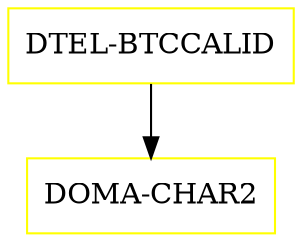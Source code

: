 digraph G {
  "DTEL-BTCCALID" [shape=box,color=yellow];
  "DOMA-CHAR2" [shape=box,color=yellow,URL="./DOMA_CHAR2.html"];
  "DTEL-BTCCALID" -> "DOMA-CHAR2";
}
